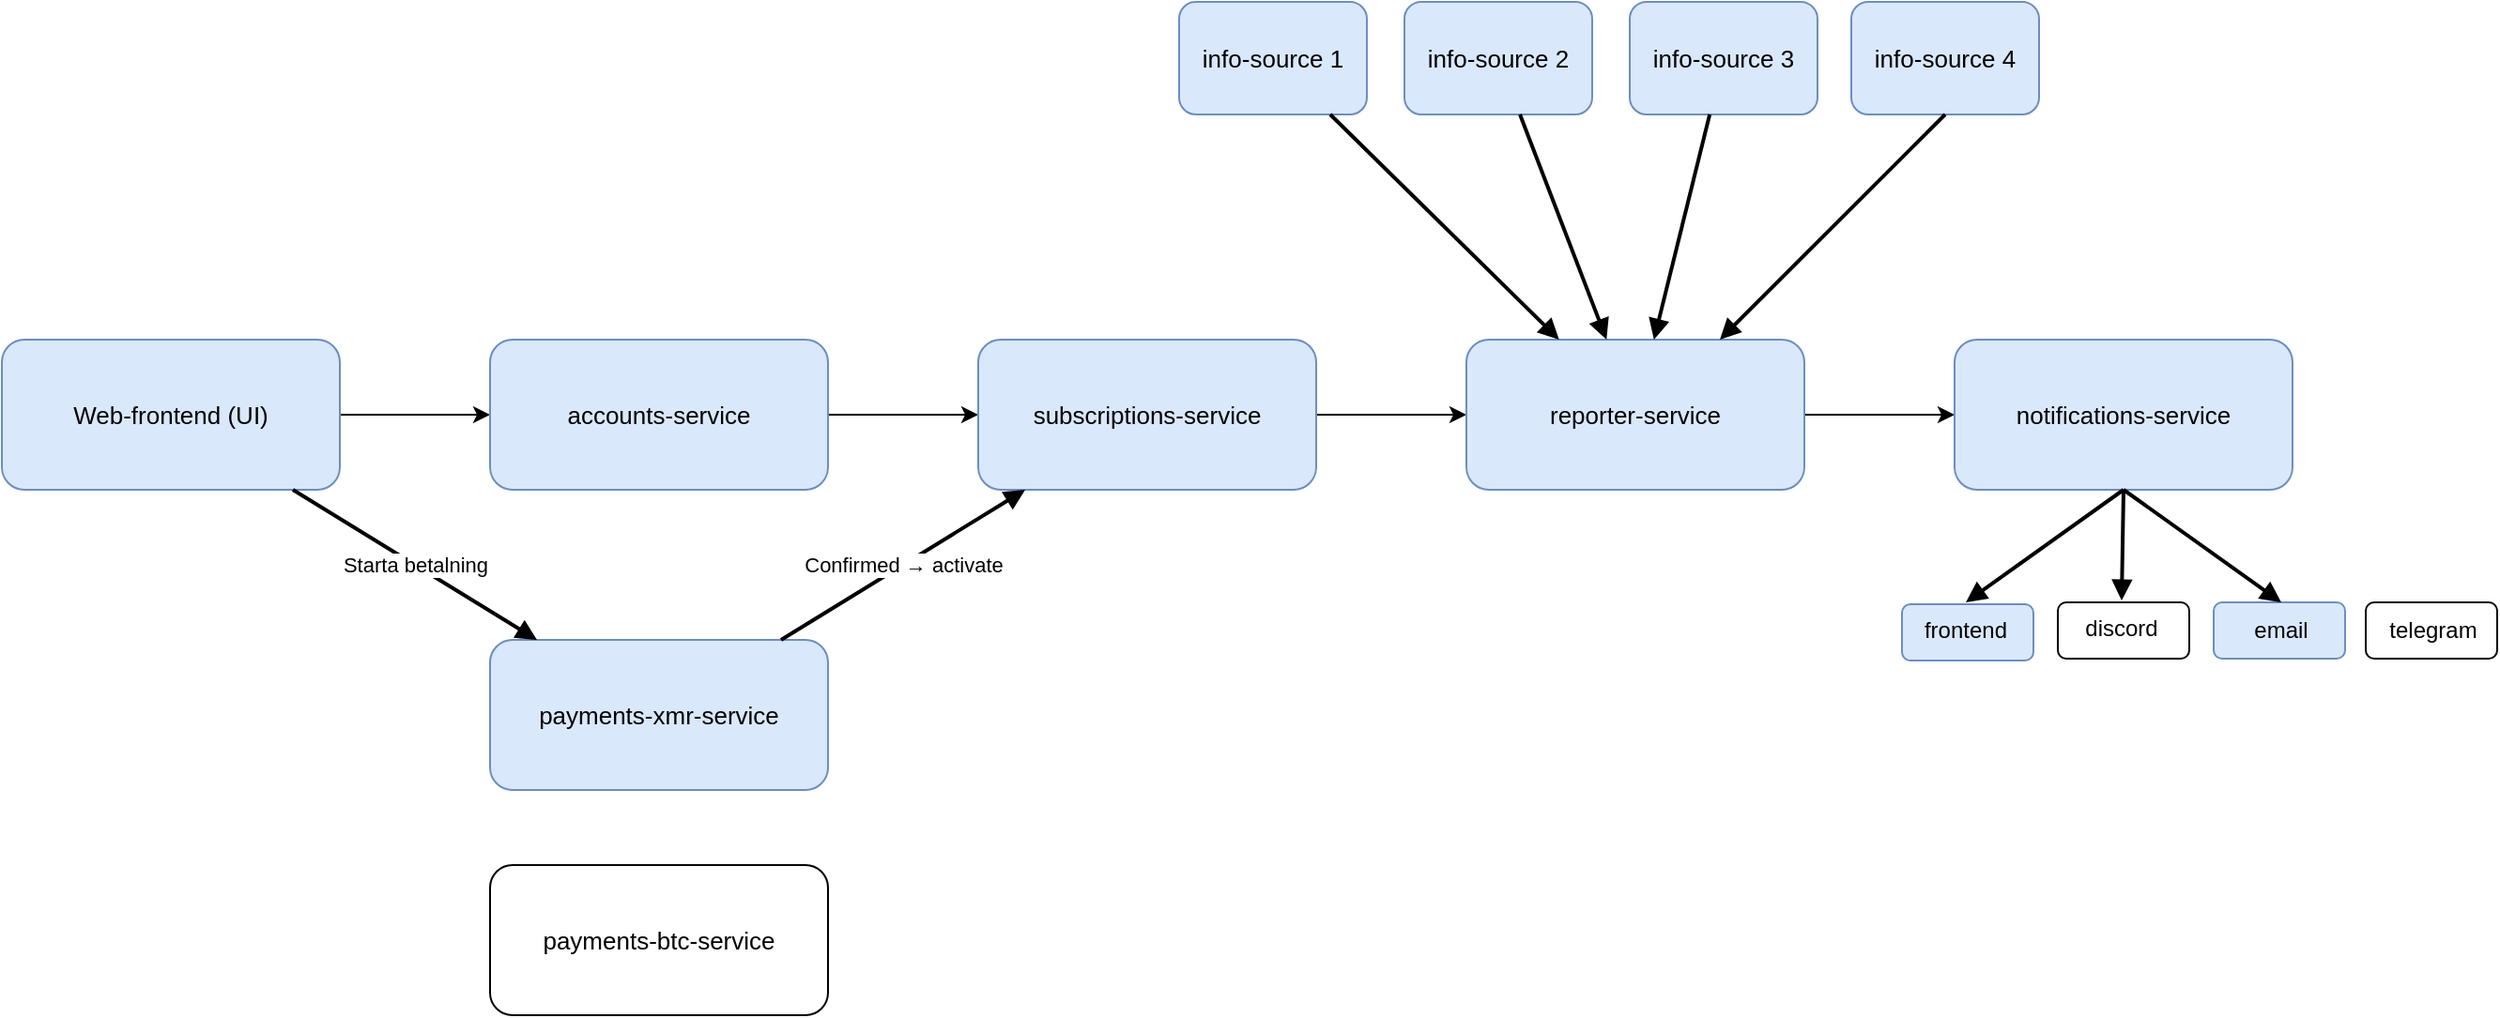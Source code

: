 <mxfile version="28.2.8">
  <diagram id="crypto-report-architecture" name="Crypto Report Architecture">
    <mxGraphModel dx="1440" dy="865" grid="1" gridSize="10" guides="1" tooltips="1" connect="1" arrows="1" fold="1" page="1" pageScale="1" pageWidth="827" pageHeight="1169" math="0" shadow="0">
      <root>
        <mxCell id="0" />
        <mxCell id="1" parent="0" />
        <mxCell id="8w5x9YnXfVrMmDPxOVFb-7" value="" style="edgeStyle=orthogonalEdgeStyle;rounded=0;orthogonalLoop=1;jettySize=auto;html=1;" edge="1" parent="1" source="frontend" target="accounts">
          <mxGeometry relative="1" as="geometry" />
        </mxCell>
        <mxCell id="frontend" value="Web-frontend (UI)" style="rounded=1;whiteSpace=wrap;html=1;fontSize=13;fillColor=#dae8fc;strokeColor=#6c8ebf;" parent="1" vertex="1">
          <mxGeometry x="40" y="240" width="180" height="80" as="geometry" />
        </mxCell>
        <mxCell id="8w5x9YnXfVrMmDPxOVFb-2" value="" style="edgeStyle=orthogonalEdgeStyle;rounded=0;orthogonalLoop=1;jettySize=auto;html=1;" edge="1" parent="1" source="accounts" target="subs">
          <mxGeometry relative="1" as="geometry" />
        </mxCell>
        <mxCell id="accounts" value="accounts-service" style="rounded=1;whiteSpace=wrap;html=1;fontSize=13;fillColor=#dae8fc;strokeColor=#6c8ebf;" parent="1" vertex="1">
          <mxGeometry x="300" y="240" width="180" height="80" as="geometry" />
        </mxCell>
        <mxCell id="8w5x9YnXfVrMmDPxOVFb-5" value="" style="edgeStyle=orthogonalEdgeStyle;rounded=0;orthogonalLoop=1;jettySize=auto;html=1;" edge="1" parent="1" source="subs" target="reporter">
          <mxGeometry relative="1" as="geometry" />
        </mxCell>
        <mxCell id="subs" value="subscriptions-service" style="rounded=1;whiteSpace=wrap;html=1;fontSize=13;fillColor=#dae8fc;strokeColor=#6c8ebf;" parent="1" vertex="1">
          <mxGeometry x="560" y="240" width="180" height="80" as="geometry" />
        </mxCell>
        <mxCell id="payments" value="payments-xmr-service" style="rounded=1;whiteSpace=wrap;html=1;fontSize=13;fillColor=#dae8fc;strokeColor=#6c8ebf;" parent="1" vertex="1">
          <mxGeometry x="300" y="400" width="180" height="80" as="geometry" />
        </mxCell>
        <mxCell id="8w5x9YnXfVrMmDPxOVFb-6" value="" style="edgeStyle=orthogonalEdgeStyle;rounded=0;orthogonalLoop=1;jettySize=auto;html=1;" edge="1" parent="1" source="reporter" target="notif">
          <mxGeometry relative="1" as="geometry" />
        </mxCell>
        <mxCell id="reporter" value="reporter-service" style="rounded=1;whiteSpace=wrap;html=1;fontSize=13;fillColor=#dae8fc;strokeColor=#6c8ebf;" parent="1" vertex="1">
          <mxGeometry x="820" y="240" width="180" height="80" as="geometry" />
        </mxCell>
        <mxCell id="notif" value="notifications-service" style="rounded=1;whiteSpace=wrap;html=1;fontSize=13;fillColor=#dae8fc;strokeColor=#6c8ebf;" parent="1" vertex="1">
          <mxGeometry x="1080" y="240" width="180" height="80" as="geometry" />
        </mxCell>
        <mxCell id="src1" value="info-source 1" style="rounded=1;whiteSpace=wrap;html=1;fontSize=13;fillColor=#dae8fc;strokeColor=#6c8ebf;" parent="1" vertex="1">
          <mxGeometry x="667" y="60" width="100" height="60" as="geometry" />
        </mxCell>
        <mxCell id="src2" value="info-source 2" style="rounded=1;whiteSpace=wrap;html=1;fontSize=13;fillColor=#dae8fc;strokeColor=#6c8ebf;" parent="1" vertex="1">
          <mxGeometry x="787" y="60" width="100" height="60" as="geometry" />
        </mxCell>
        <mxCell id="src3" value="info-source&lt;span style=&quot;background-color: transparent; color: light-dark(rgb(0, 0, 0), rgb(255, 255, 255));&quot;&gt;&amp;nbsp;3&lt;/span&gt;" style="rounded=1;whiteSpace=wrap;html=1;fontSize=13;fillColor=#dae8fc;strokeColor=#6c8ebf;" parent="1" vertex="1">
          <mxGeometry x="907" y="60" width="100" height="60" as="geometry" />
        </mxCell>
        <mxCell id="a2" value="Starta betalning" style="endArrow=block;html=1;strokeWidth=2;strokeColor=#000000;fontSize=11;" parent="1" source="frontend" target="payments" edge="1">
          <mxGeometry as="geometry" />
        </mxCell>
        <mxCell id="a4" value="Confirmed → activate" style="endArrow=block;html=1;strokeWidth=2;strokeColor=#000000;fontSize=11;" parent="1" source="payments" target="subs" edge="1">
          <mxGeometry as="geometry" />
        </mxCell>
        <mxCell id="s1" value="" style="endArrow=block;html=1;strokeWidth=2;strokeColor=#000000;fontSize=11;" parent="1" source="src1" target="reporter" edge="1">
          <mxGeometry as="geometry" />
        </mxCell>
        <mxCell id="s2" value="" style="endArrow=block;html=1;strokeWidth=2;strokeColor=#000000;fontSize=11;" parent="1" source="src2" target="reporter" edge="1">
          <mxGeometry as="geometry" />
        </mxCell>
        <mxCell id="s3" value="" style="endArrow=block;html=1;strokeWidth=2;strokeColor=#000000;fontSize=11;" parent="1" source="src3" target="reporter" edge="1">
          <mxGeometry as="geometry" />
        </mxCell>
        <mxCell id="8w5x9YnXfVrMmDPxOVFb-8" value="info-source&lt;span style=&quot;background-color: transparent; color: light-dark(rgb(0, 0, 0), rgb(255, 255, 255));&quot;&gt;&amp;nbsp;4&lt;/span&gt;" style="rounded=1;whiteSpace=wrap;html=1;fontSize=13;fillColor=#dae8fc;strokeColor=#6c8ebf;" vertex="1" parent="1">
          <mxGeometry x="1025" y="60" width="100" height="60" as="geometry" />
        </mxCell>
        <mxCell id="8w5x9YnXfVrMmDPxOVFb-10" value="" style="endArrow=block;html=1;strokeWidth=2;strokeColor=#000000;fontSize=11;entryX=0.75;entryY=0;entryDx=0;entryDy=0;exitX=0.5;exitY=1;exitDx=0;exitDy=0;" edge="1" parent="1" source="8w5x9YnXfVrMmDPxOVFb-8" target="reporter">
          <mxGeometry as="geometry">
            <mxPoint x="1080" y="170" as="sourcePoint" />
            <mxPoint x="1040" y="240" as="targetPoint" />
          </mxGeometry>
        </mxCell>
        <mxCell id="8w5x9YnXfVrMmDPxOVFb-12" value="" style="rounded=1;whiteSpace=wrap;html=1;" vertex="1" parent="1">
          <mxGeometry x="1135" y="380" width="70" height="30" as="geometry" />
        </mxCell>
        <mxCell id="8w5x9YnXfVrMmDPxOVFb-13" value="" style="rounded=1;whiteSpace=wrap;html=1;fillColor=#dae8fc;strokeColor=#6c8ebf;" vertex="1" parent="1">
          <mxGeometry x="1218" y="380" width="70" height="30" as="geometry" />
        </mxCell>
        <mxCell id="8w5x9YnXfVrMmDPxOVFb-15" value="discord" style="text;html=1;whiteSpace=wrap;strokeColor=none;fillColor=none;align=center;verticalAlign=middle;rounded=0;" vertex="1" parent="1">
          <mxGeometry x="1139" y="379" width="60" height="30" as="geometry" />
        </mxCell>
        <mxCell id="8w5x9YnXfVrMmDPxOVFb-16" value="email" style="text;html=1;whiteSpace=wrap;align=center;verticalAlign=middle;rounded=0;" vertex="1" parent="1">
          <mxGeometry x="1224" y="380" width="60" height="30" as="geometry" />
        </mxCell>
        <mxCell id="8w5x9YnXfVrMmDPxOVFb-17" value="" style="rounded=1;whiteSpace=wrap;html=1;fillColor=#dae8fc;strokeColor=#6c8ebf;" vertex="1" parent="1">
          <mxGeometry x="1052" y="381" width="70" height="30" as="geometry" />
        </mxCell>
        <mxCell id="8w5x9YnXfVrMmDPxOVFb-18" value="frontend" style="text;html=1;whiteSpace=wrap;align=center;verticalAlign=middle;rounded=0;" vertex="1" parent="1">
          <mxGeometry x="1056" y="380" width="60" height="30" as="geometry" />
        </mxCell>
        <mxCell id="8w5x9YnXfVrMmDPxOVFb-19" value="" style="endArrow=block;html=1;strokeWidth=2;strokeColor=#000000;fontSize=11;exitX=0.5;exitY=1;exitDx=0;exitDy=0;entryX=0.5;entryY=0;entryDx=0;entryDy=0;" edge="1" parent="1" source="notif" target="8w5x9YnXfVrMmDPxOVFb-15">
          <mxGeometry as="geometry">
            <mxPoint x="1200" y="430" as="sourcePoint" />
            <mxPoint x="1170" y="380" as="targetPoint" />
          </mxGeometry>
        </mxCell>
        <mxCell id="8w5x9YnXfVrMmDPxOVFb-20" value="" style="endArrow=block;html=1;strokeWidth=2;strokeColor=#000000;fontSize=11;exitX=0.5;exitY=1;exitDx=0;exitDy=0;entryX=0.5;entryY=0;entryDx=0;entryDy=0;" edge="1" parent="1" source="notif" target="8w5x9YnXfVrMmDPxOVFb-18">
          <mxGeometry as="geometry">
            <mxPoint x="1160" y="330" as="sourcePoint" />
            <mxPoint x="1080" y="370" as="targetPoint" />
          </mxGeometry>
        </mxCell>
        <mxCell id="8w5x9YnXfVrMmDPxOVFb-23" value="" style="endArrow=block;html=1;strokeWidth=2;strokeColor=#000000;fontSize=11;entryX=0.5;entryY=0;entryDx=0;entryDy=0;exitX=0.5;exitY=1;exitDx=0;exitDy=0;" edge="1" parent="1" source="notif" target="8w5x9YnXfVrMmDPxOVFb-16">
          <mxGeometry as="geometry">
            <mxPoint x="1320" y="490" as="sourcePoint" />
            <mxPoint x="1200" y="610" as="targetPoint" />
          </mxGeometry>
        </mxCell>
        <mxCell id="8w5x9YnXfVrMmDPxOVFb-24" value="payments-btc-service" style="rounded=1;whiteSpace=wrap;html=1;fontSize=13;" vertex="1" parent="1">
          <mxGeometry x="300" y="520" width="180" height="80" as="geometry" />
        </mxCell>
        <mxCell id="8w5x9YnXfVrMmDPxOVFb-25" value="" style="rounded=1;whiteSpace=wrap;html=1;" vertex="1" parent="1">
          <mxGeometry x="1299" y="380" width="70" height="30" as="geometry" />
        </mxCell>
        <mxCell id="8w5x9YnXfVrMmDPxOVFb-26" value="telegram" style="text;html=1;whiteSpace=wrap;strokeColor=none;fillColor=none;align=center;verticalAlign=middle;rounded=0;" vertex="1" parent="1">
          <mxGeometry x="1305" y="380" width="60" height="30" as="geometry" />
        </mxCell>
      </root>
    </mxGraphModel>
  </diagram>
</mxfile>
